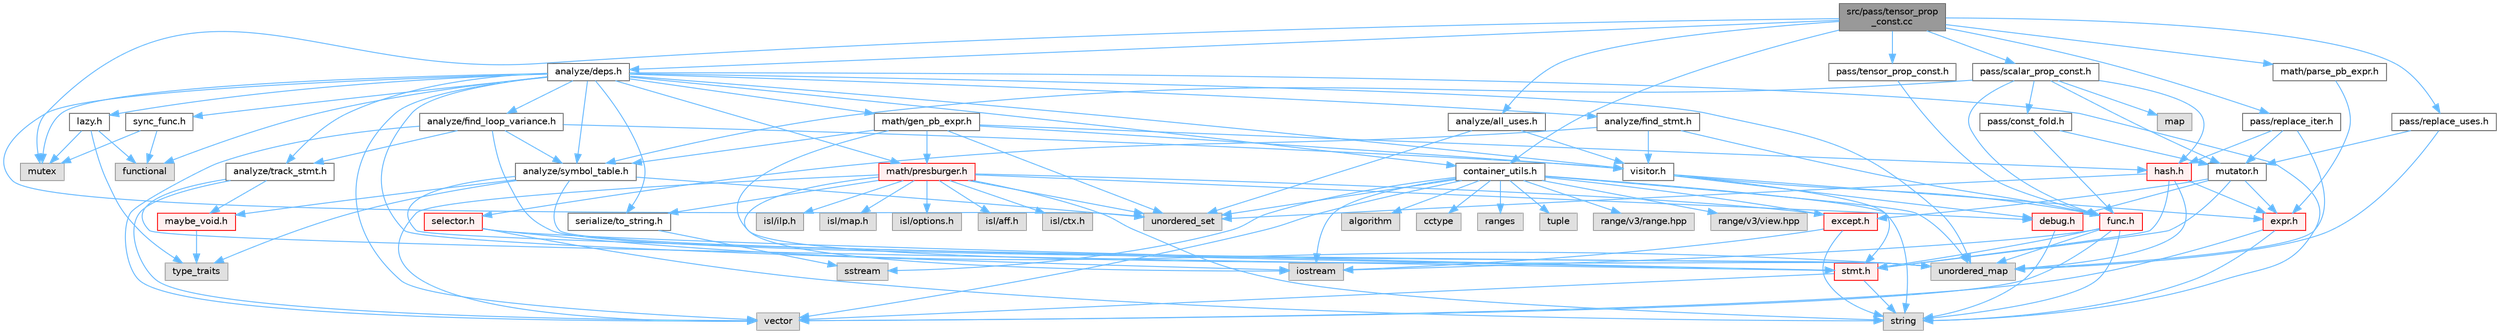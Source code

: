 digraph "src/pass/tensor_prop_const.cc"
{
 // LATEX_PDF_SIZE
  bgcolor="transparent";
  edge [fontname=Helvetica,fontsize=10,labelfontname=Helvetica,labelfontsize=10];
  node [fontname=Helvetica,fontsize=10,shape=box,height=0.2,width=0.4];
  Node1 [label="src/pass/tensor_prop\l_const.cc",height=0.2,width=0.4,color="gray40", fillcolor="grey60", style="filled", fontcolor="black",tooltip=" "];
  Node1 -> Node2 [color="steelblue1",style="solid"];
  Node2 [label="mutex",height=0.2,width=0.4,color="grey60", fillcolor="#E0E0E0", style="filled",tooltip=" "];
  Node1 -> Node3 [color="steelblue1",style="solid"];
  Node3 [label="analyze/all_uses.h",height=0.2,width=0.4,color="grey40", fillcolor="white", style="filled",URL="$all__uses_8h.html",tooltip=" "];
  Node3 -> Node4 [color="steelblue1",style="solid"];
  Node4 [label="unordered_set",height=0.2,width=0.4,color="grey60", fillcolor="#E0E0E0", style="filled",tooltip=" "];
  Node3 -> Node5 [color="steelblue1",style="solid"];
  Node5 [label="visitor.h",height=0.2,width=0.4,color="grey40", fillcolor="white", style="filled",URL="$visitor_8h.html",tooltip=" "];
  Node5 -> Node6 [color="steelblue1",style="solid"];
  Node6 [label="debug.h",height=0.2,width=0.4,color="red", fillcolor="#FFF0F0", style="filled",URL="$debug_8h.html",tooltip=" "];
  Node6 -> Node7 [color="steelblue1",style="solid"];
  Node7 [label="string",height=0.2,width=0.4,color="grey60", fillcolor="#E0E0E0", style="filled",tooltip=" "];
  Node5 -> Node42 [color="steelblue1",style="solid"];
  Node42 [label="expr.h",height=0.2,width=0.4,color="red", fillcolor="#FFF0F0", style="filled",URL="$expr_8h.html",tooltip=" "];
  Node42 -> Node7 [color="steelblue1",style="solid"];
  Node42 -> Node17 [color="steelblue1",style="solid"];
  Node17 [label="vector",height=0.2,width=0.4,color="grey60", fillcolor="#E0E0E0", style="filled",tooltip=" "];
  Node5 -> Node43 [color="steelblue1",style="solid"];
  Node43 [label="func.h",height=0.2,width=0.4,color="red", fillcolor="#FFF0F0", style="filled",URL="$func_8h.html",tooltip=" "];
  Node43 -> Node11 [color="steelblue1",style="solid"];
  Node11 [label="iostream",height=0.2,width=0.4,color="grey60", fillcolor="#E0E0E0", style="filled",tooltip=" "];
  Node43 -> Node7 [color="steelblue1",style="solid"];
  Node43 -> Node37 [color="steelblue1",style="solid"];
  Node37 [label="unordered_map",height=0.2,width=0.4,color="grey60", fillcolor="#E0E0E0", style="filled",tooltip=" "];
  Node43 -> Node17 [color="steelblue1",style="solid"];
  Node43 -> Node53 [color="steelblue1",style="solid"];
  Node53 [label="stmt.h",height=0.2,width=0.4,color="red", fillcolor="#FFF0F0", style="filled",URL="$stmt_8h.html",tooltip=" "];
  Node53 -> Node7 [color="steelblue1",style="solid"];
  Node53 -> Node17 [color="steelblue1",style="solid"];
  Node5 -> Node53 [color="steelblue1",style="solid"];
  Node1 -> Node59 [color="steelblue1",style="solid"];
  Node59 [label="analyze/deps.h",height=0.2,width=0.4,color="grey40", fillcolor="white", style="filled",URL="$deps_8h.html",tooltip=" "];
  Node59 -> Node10 [color="steelblue1",style="solid"];
  Node10 [label="functional",height=0.2,width=0.4,color="grey60", fillcolor="#E0E0E0", style="filled",tooltip=" "];
  Node59 -> Node11 [color="steelblue1",style="solid"];
  Node59 -> Node2 [color="steelblue1",style="solid"];
  Node59 -> Node7 [color="steelblue1",style="solid"];
  Node59 -> Node37 [color="steelblue1",style="solid"];
  Node59 -> Node4 [color="steelblue1",style="solid"];
  Node59 -> Node17 [color="steelblue1",style="solid"];
  Node59 -> Node60 [color="steelblue1",style="solid"];
  Node60 [label="analyze/find_loop_variance.h",height=0.2,width=0.4,color="grey40", fillcolor="white", style="filled",URL="$find__loop__variance_8h.html",tooltip=" "];
  Node60 -> Node37 [color="steelblue1",style="solid"];
  Node60 -> Node17 [color="steelblue1",style="solid"];
  Node60 -> Node61 [color="steelblue1",style="solid"];
  Node61 [label="analyze/symbol_table.h",height=0.2,width=0.4,color="grey40", fillcolor="white", style="filled",URL="$symbol__table_8h.html",tooltip=" "];
  Node61 -> Node21 [color="steelblue1",style="solid"];
  Node21 [label="type_traits",height=0.2,width=0.4,color="grey60", fillcolor="#E0E0E0", style="filled",tooltip=" "];
  Node61 -> Node37 [color="steelblue1",style="solid"];
  Node61 -> Node4 [color="steelblue1",style="solid"];
  Node61 -> Node62 [color="steelblue1",style="solid"];
  Node62 [label="maybe_void.h",height=0.2,width=0.4,color="red", fillcolor="#FFF0F0", style="filled",URL="$maybe__void_8h.html",tooltip=" "];
  Node62 -> Node21 [color="steelblue1",style="solid"];
  Node61 -> Node53 [color="steelblue1",style="solid"];
  Node60 -> Node63 [color="steelblue1",style="solid"];
  Node63 [label="analyze/track_stmt.h",height=0.2,width=0.4,color="grey40", fillcolor="white", style="filled",URL="$track__stmt_8h.html",tooltip=" "];
  Node63 -> Node17 [color="steelblue1",style="solid"];
  Node63 -> Node62 [color="steelblue1",style="solid"];
  Node63 -> Node53 [color="steelblue1",style="solid"];
  Node60 -> Node5 [color="steelblue1",style="solid"];
  Node59 -> Node64 [color="steelblue1",style="solid"];
  Node64 [label="analyze/find_stmt.h",height=0.2,width=0.4,color="grey40", fillcolor="white", style="filled",URL="$find__stmt_8h.html",tooltip=" "];
  Node64 -> Node43 [color="steelblue1",style="solid"];
  Node64 -> Node65 [color="steelblue1",style="solid"];
  Node65 [label="selector.h",height=0.2,width=0.4,color="red", fillcolor="#FFF0F0", style="filled",URL="$selector_8h.html",tooltip=" "];
  Node65 -> Node7 [color="steelblue1",style="solid"];
  Node65 -> Node37 [color="steelblue1",style="solid"];
  Node65 -> Node53 [color="steelblue1",style="solid"];
  Node64 -> Node5 [color="steelblue1",style="solid"];
  Node59 -> Node61 [color="steelblue1",style="solid"];
  Node59 -> Node63 [color="steelblue1",style="solid"];
  Node59 -> Node32 [color="steelblue1",style="solid"];
  Node32 [label="container_utils.h",height=0.2,width=0.4,color="grey40", fillcolor="white", style="filled",URL="$container__utils_8h.html",tooltip=" "];
  Node32 -> Node33 [color="steelblue1",style="solid"];
  Node33 [label="algorithm",height=0.2,width=0.4,color="grey60", fillcolor="#E0E0E0", style="filled",tooltip=" "];
  Node32 -> Node34 [color="steelblue1",style="solid"];
  Node34 [label="cctype",height=0.2,width=0.4,color="grey60", fillcolor="#E0E0E0", style="filled",tooltip=" "];
  Node32 -> Node11 [color="steelblue1",style="solid"];
  Node32 -> Node35 [color="steelblue1",style="solid"];
  Node35 [label="ranges",height=0.2,width=0.4,color="grey60", fillcolor="#E0E0E0", style="filled",tooltip=" "];
  Node32 -> Node28 [color="steelblue1",style="solid"];
  Node28 [label="sstream",height=0.2,width=0.4,color="grey60", fillcolor="#E0E0E0", style="filled",tooltip=" "];
  Node32 -> Node7 [color="steelblue1",style="solid"];
  Node32 -> Node36 [color="steelblue1",style="solid"];
  Node36 [label="tuple",height=0.2,width=0.4,color="grey60", fillcolor="#E0E0E0", style="filled",tooltip=" "];
  Node32 -> Node37 [color="steelblue1",style="solid"];
  Node32 -> Node4 [color="steelblue1",style="solid"];
  Node32 -> Node17 [color="steelblue1",style="solid"];
  Node32 -> Node38 [color="steelblue1",style="solid"];
  Node38 [label="range/v3/range.hpp",height=0.2,width=0.4,color="grey60", fillcolor="#E0E0E0", style="filled",tooltip=" "];
  Node32 -> Node39 [color="steelblue1",style="solid"];
  Node39 [label="range/v3/view.hpp",height=0.2,width=0.4,color="grey60", fillcolor="#E0E0E0", style="filled",tooltip=" "];
  Node32 -> Node25 [color="steelblue1",style="solid"];
  Node25 [label="except.h",height=0.2,width=0.4,color="red", fillcolor="#FFF0F0", style="filled",URL="$except_8h.html",tooltip=" "];
  Node25 -> Node11 [color="steelblue1",style="solid"];
  Node25 -> Node7 [color="steelblue1",style="solid"];
  Node59 -> Node66 [color="steelblue1",style="solid"];
  Node66 [label="lazy.h",height=0.2,width=0.4,color="grey40", fillcolor="white", style="filled",URL="$lazy_8h.html",tooltip=" "];
  Node66 -> Node10 [color="steelblue1",style="solid"];
  Node66 -> Node2 [color="steelblue1",style="solid"];
  Node66 -> Node21 [color="steelblue1",style="solid"];
  Node59 -> Node67 [color="steelblue1",style="solid"];
  Node67 [label="math/gen_pb_expr.h",height=0.2,width=0.4,color="grey40", fillcolor="white", style="filled",URL="$gen__pb__expr_8h.html",tooltip=" "];
  Node67 -> Node37 [color="steelblue1",style="solid"];
  Node67 -> Node4 [color="steelblue1",style="solid"];
  Node67 -> Node61 [color="steelblue1",style="solid"];
  Node67 -> Node68 [color="steelblue1",style="solid"];
  Node68 [label="hash.h",height=0.2,width=0.4,color="red", fillcolor="#FFF0F0", style="filled",URL="$hash_8h.html",tooltip=" "];
  Node68 -> Node37 [color="steelblue1",style="solid"];
  Node68 -> Node4 [color="steelblue1",style="solid"];
  Node68 -> Node42 [color="steelblue1",style="solid"];
  Node68 -> Node53 [color="steelblue1",style="solid"];
  Node67 -> Node69 [color="steelblue1",style="solid"];
  Node69 [label="math/presburger.h",height=0.2,width=0.4,color="red", fillcolor="#FFF0F0", style="filled",URL="$presburger_8h.html",tooltip=" "];
  Node69 -> Node11 [color="steelblue1",style="solid"];
  Node69 -> Node7 [color="steelblue1",style="solid"];
  Node69 -> Node4 [color="steelblue1",style="solid"];
  Node69 -> Node17 [color="steelblue1",style="solid"];
  Node69 -> Node70 [color="steelblue1",style="solid"];
  Node70 [label="isl/aff.h",height=0.2,width=0.4,color="grey60", fillcolor="#E0E0E0", style="filled",tooltip=" "];
  Node69 -> Node71 [color="steelblue1",style="solid"];
  Node71 [label="isl/ctx.h",height=0.2,width=0.4,color="grey60", fillcolor="#E0E0E0", style="filled",tooltip=" "];
  Node69 -> Node72 [color="steelblue1",style="solid"];
  Node72 [label="isl/ilp.h",height=0.2,width=0.4,color="grey60", fillcolor="#E0E0E0", style="filled",tooltip=" "];
  Node69 -> Node73 [color="steelblue1",style="solid"];
  Node73 [label="isl/map.h",height=0.2,width=0.4,color="grey60", fillcolor="#E0E0E0", style="filled",tooltip=" "];
  Node69 -> Node74 [color="steelblue1",style="solid"];
  Node74 [label="isl/options.h",height=0.2,width=0.4,color="grey60", fillcolor="#E0E0E0", style="filled",tooltip=" "];
  Node69 -> Node6 [color="steelblue1",style="solid"];
  Node69 -> Node25 [color="steelblue1",style="solid"];
  Node69 -> Node27 [color="steelblue1",style="solid"];
  Node27 [label="serialize/to_string.h",height=0.2,width=0.4,color="grey40", fillcolor="white", style="filled",URL="$to__string_8h.html",tooltip=" "];
  Node27 -> Node28 [color="steelblue1",style="solid"];
  Node67 -> Node5 [color="steelblue1",style="solid"];
  Node59 -> Node69 [color="steelblue1",style="solid"];
  Node59 -> Node27 [color="steelblue1",style="solid"];
  Node59 -> Node81 [color="steelblue1",style="solid"];
  Node81 [label="sync_func.h",height=0.2,width=0.4,color="grey40", fillcolor="white", style="filled",URL="$sync__func_8h.html",tooltip=" "];
  Node81 -> Node10 [color="steelblue1",style="solid"];
  Node81 -> Node2 [color="steelblue1",style="solid"];
  Node59 -> Node5 [color="steelblue1",style="solid"];
  Node1 -> Node32 [color="steelblue1",style="solid"];
  Node1 -> Node82 [color="steelblue1",style="solid"];
  Node82 [label="math/parse_pb_expr.h",height=0.2,width=0.4,color="grey40", fillcolor="white", style="filled",URL="$parse__pb__expr_8h.html",tooltip=" "];
  Node82 -> Node42 [color="steelblue1",style="solid"];
  Node1 -> Node83 [color="steelblue1",style="solid"];
  Node83 [label="pass/replace_iter.h",height=0.2,width=0.4,color="grey40", fillcolor="white", style="filled",URL="$replace__iter_8h.html",tooltip=" "];
  Node83 -> Node37 [color="steelblue1",style="solid"];
  Node83 -> Node68 [color="steelblue1",style="solid"];
  Node83 -> Node84 [color="steelblue1",style="solid"];
  Node84 [label="mutator.h",height=0.2,width=0.4,color="grey40", fillcolor="white", style="filled",URL="$mutator_8h.html",tooltip=" "];
  Node84 -> Node6 [color="steelblue1",style="solid"];
  Node84 -> Node25 [color="steelblue1",style="solid"];
  Node84 -> Node42 [color="steelblue1",style="solid"];
  Node84 -> Node53 [color="steelblue1",style="solid"];
  Node1 -> Node85 [color="steelblue1",style="solid"];
  Node85 [label="pass/replace_uses.h",height=0.2,width=0.4,color="grey40", fillcolor="white", style="filled",URL="$replace__uses_8h.html",tooltip=" "];
  Node85 -> Node37 [color="steelblue1",style="solid"];
  Node85 -> Node84 [color="steelblue1",style="solid"];
  Node1 -> Node86 [color="steelblue1",style="solid"];
  Node86 [label="pass/scalar_prop_const.h",height=0.2,width=0.4,color="grey40", fillcolor="white", style="filled",URL="$scalar__prop__const_8h.html",tooltip=" "];
  Node86 -> Node61 [color="steelblue1",style="solid"];
  Node86 -> Node43 [color="steelblue1",style="solid"];
  Node86 -> Node68 [color="steelblue1",style="solid"];
  Node86 -> Node84 [color="steelblue1",style="solid"];
  Node86 -> Node87 [color="steelblue1",style="solid"];
  Node87 [label="pass/const_fold.h",height=0.2,width=0.4,color="grey40", fillcolor="white", style="filled",URL="$const__fold_8h.html",tooltip=" "];
  Node87 -> Node43 [color="steelblue1",style="solid"];
  Node87 -> Node84 [color="steelblue1",style="solid"];
  Node86 -> Node88 [color="steelblue1",style="solid"];
  Node88 [label="map",height=0.2,width=0.4,color="grey60", fillcolor="#E0E0E0", style="filled",tooltip=" "];
  Node1 -> Node89 [color="steelblue1",style="solid"];
  Node89 [label="pass/tensor_prop_const.h",height=0.2,width=0.4,color="grey40", fillcolor="white", style="filled",URL="$tensor__prop__const_8h.html",tooltip=" "];
  Node89 -> Node43 [color="steelblue1",style="solid"];
}
